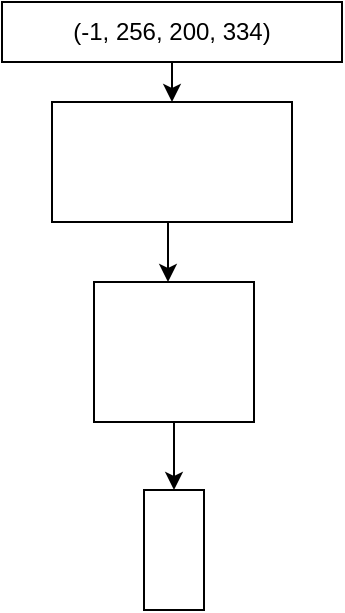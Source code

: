 <mxfile version="11.1.4" type="github"><diagram id="gFrbf7-AhfrbZ8LHaEWI" name="Page-1"><mxGraphModel dx="946" dy="625" grid="1" gridSize="10" guides="1" tooltips="1" connect="1" arrows="1" fold="1" page="1" pageScale="1" pageWidth="827" pageHeight="1169" math="0" shadow="0"><root><mxCell id="0"/><mxCell id="1" parent="0"/><mxCell id="q1BWe2IyxqbmwlmetUa0-1" value="(-1, 256, 200, 334)" style="rounded=0;whiteSpace=wrap;html=1;" vertex="1" parent="1"><mxGeometry x="150" y="180" width="170" height="30" as="geometry"/></mxCell><mxCell id="q1BWe2IyxqbmwlmetUa0-2" value="" style="rounded=0;whiteSpace=wrap;html=1;" vertex="1" parent="1"><mxGeometry x="175" y="230" width="120" height="60" as="geometry"/></mxCell><mxCell id="q1BWe2IyxqbmwlmetUa0-12" value="" style="edgeStyle=orthogonalEdgeStyle;rounded=0;orthogonalLoop=1;jettySize=auto;html=1;" edge="1" parent="1" source="q1BWe2IyxqbmwlmetUa0-3" target="q1BWe2IyxqbmwlmetUa0-4"><mxGeometry relative="1" as="geometry"/></mxCell><mxCell id="q1BWe2IyxqbmwlmetUa0-3" value="" style="rounded=0;whiteSpace=wrap;html=1;" vertex="1" parent="1"><mxGeometry x="196" y="320" width="80" height="70" as="geometry"/></mxCell><mxCell id="q1BWe2IyxqbmwlmetUa0-4" value="" style="rounded=0;whiteSpace=wrap;html=1;" vertex="1" parent="1"><mxGeometry x="221" y="424" width="30" height="60" as="geometry"/></mxCell><mxCell id="q1BWe2IyxqbmwlmetUa0-5" value="" style="endArrow=classic;html=1;" edge="1" parent="1" source="q1BWe2IyxqbmwlmetUa0-1" target="q1BWe2IyxqbmwlmetUa0-2"><mxGeometry width="50" height="50" relative="1" as="geometry"><mxPoint x="220" y="250" as="sourcePoint"/><mxPoint x="270" y="200" as="targetPoint"/></mxGeometry></mxCell><mxCell id="q1BWe2IyxqbmwlmetUa0-7" value="" style="endArrow=classic;html=1;exitX=0.5;exitY=1;exitDx=0;exitDy=0;" edge="1" parent="1"><mxGeometry width="50" height="50" relative="1" as="geometry"><mxPoint x="233" y="290" as="sourcePoint"/><mxPoint x="233" y="320" as="targetPoint"/></mxGeometry></mxCell></root></mxGraphModel></diagram></mxfile>